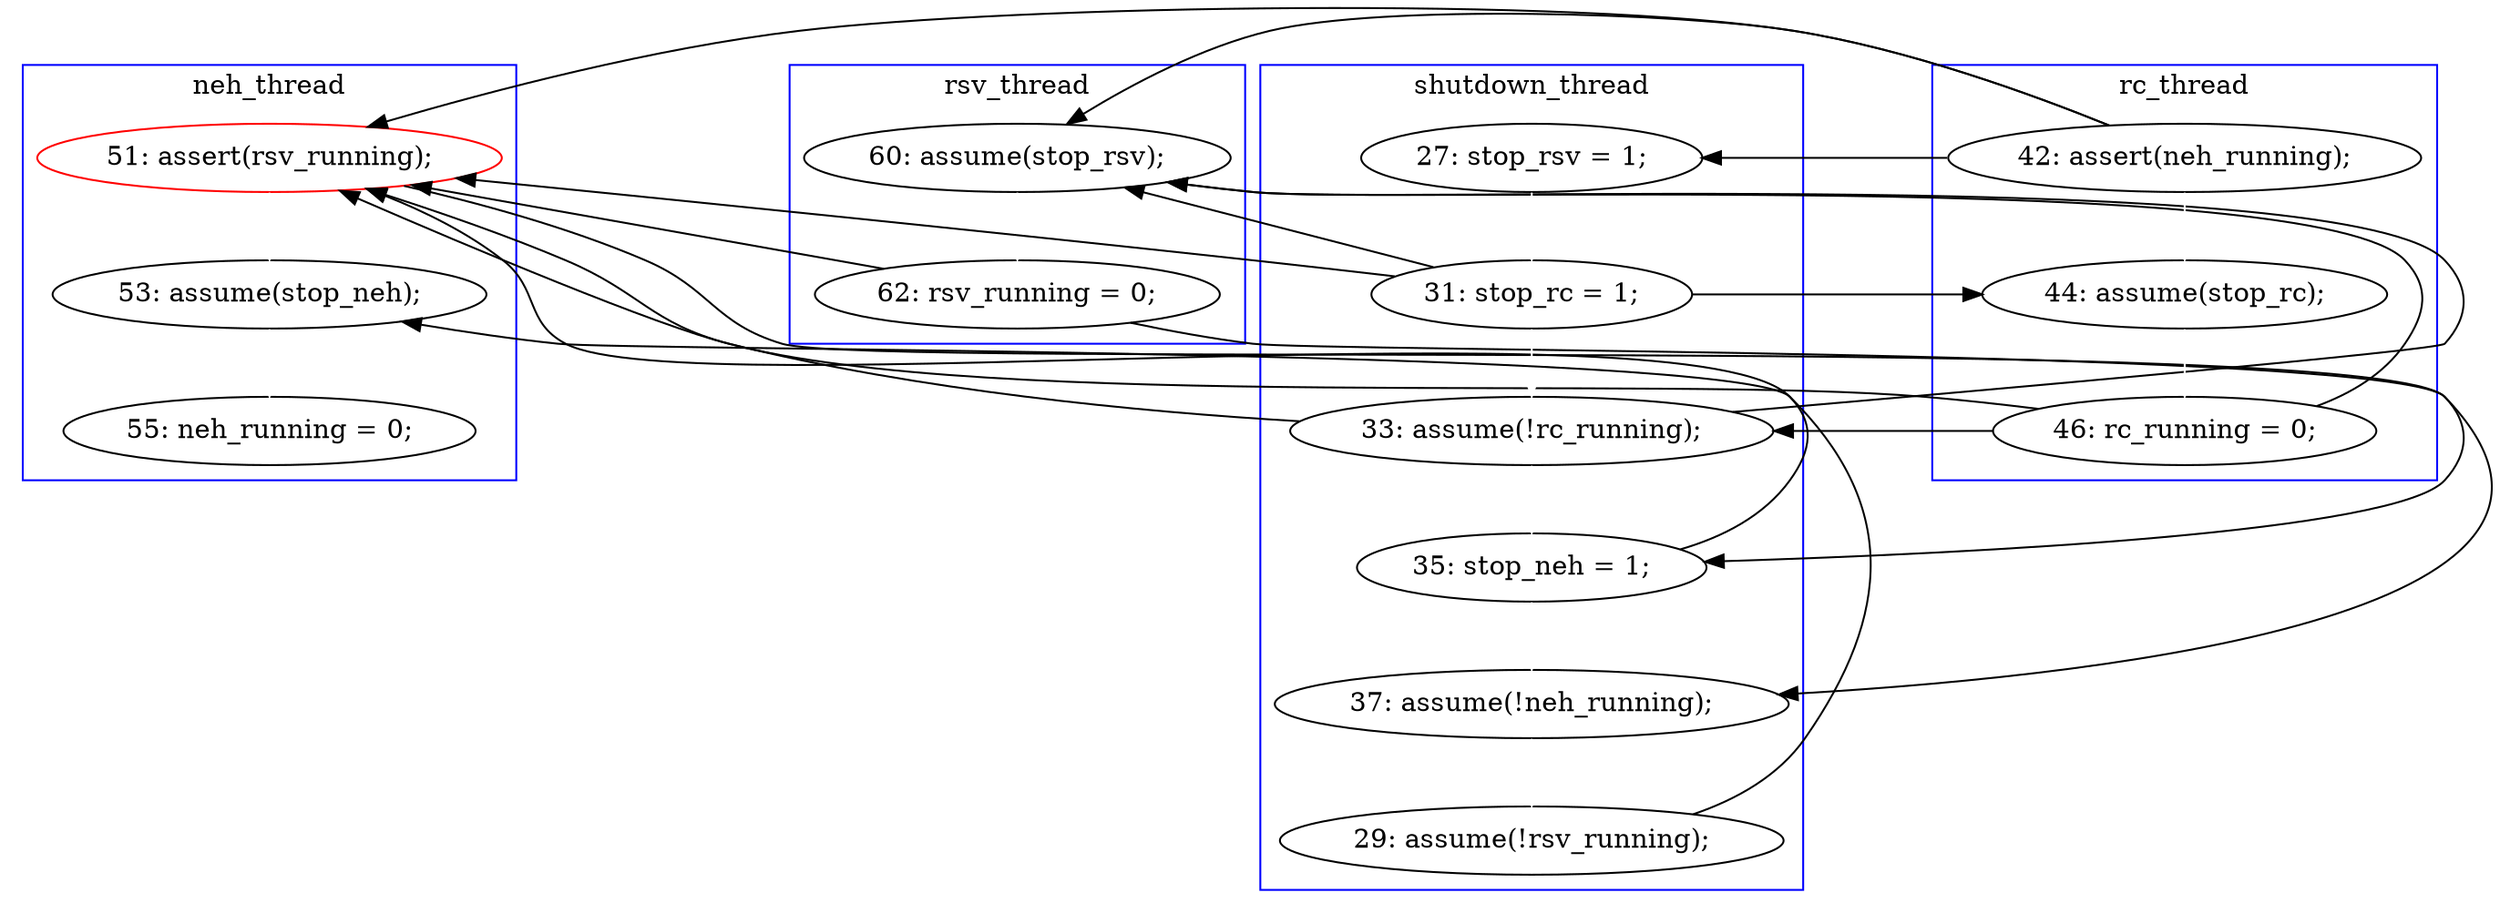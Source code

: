 digraph Counterexample {
	24 -> 27 [color = white, style = solid]
	20 -> 21 [color = black, style = solid, constraint = false]
	25 -> 32 [color = white, style = solid]
	23 -> 24 [color = black, style = solid, constraint = false]
	11 -> 25 [color = black, style = solid, constraint = false]
	22 -> 23 [color = white, style = solid]
	16 -> 22 [color = black, style = solid, constraint = false]
	21 -> 24 [color = white, style = solid]
	25 -> 27 [color = black, style = solid, constraint = false]
	11 -> 18 [color = white, style = solid]
	15 -> 16 [color = white, style = solid]
	28 -> 32 [color = black, style = solid, constraint = false]
	32 -> 33 [color = white, style = solid]
	16 -> 25 [color = black, style = solid, constraint = false]
	20 -> 22 [color = black, style = solid, constraint = false]
	23 -> 25 [color = black, style = solid, constraint = false]
	11 -> 15 [color = black, style = solid, constraint = false]
	16 -> 21 [color = white, style = solid]
	11 -> 22 [color = black, style = solid, constraint = false]
	20 -> 25 [color = black, style = solid, constraint = false]
	24 -> 25 [color = black, style = solid, constraint = false]
	18 -> 20 [color = white, style = solid]
	21 -> 25 [color = black, style = solid, constraint = false]
	16 -> 18 [color = black, style = solid, constraint = false]
	21 -> 22 [color = black, style = solid, constraint = false]
	27 -> 28 [color = white, style = solid]
	subgraph cluster2 {
		label = rc_thread
		color = blue
		11  [label = "42: assert(neh_running);"]
		18  [label = "44: assume(stop_rc);"]
		20  [label = "46: rc_running = 0;"]
	}
	subgraph cluster4 {
		label = rsv_thread
		color = blue
		23  [label = "62: rsv_running = 0;"]
		22  [label = "60: assume(stop_rsv);"]
	}
	subgraph cluster3 {
		label = neh_thread
		color = blue
		25  [label = "51: assert(rsv_running);", color = red]
		33  [label = "55: neh_running = 0;"]
		32  [label = "53: assume(stop_neh);"]
	}
	subgraph cluster1 {
		label = shutdown_thread
		color = blue
		27  [label = "37: assume(!neh_running);"]
		28  [label = "29: assume(!rsv_running);"]
		21  [label = "33: assume(!rc_running);"]
		24  [label = "35: stop_neh = 1;"]
		15  [label = "27: stop_rsv = 1;"]
		16  [label = "31: stop_rc = 1;"]
	}
}